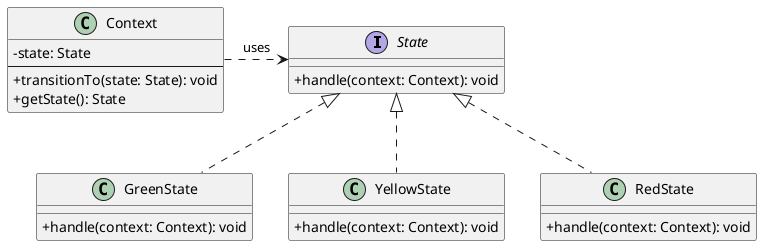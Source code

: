 @startuml State
    skinparam classAttributeIconSize 0

    ' Interface
    interface State {
        + handle(context: Context): void
    }

    ' Concrete States
    class GreenState {
        + handle(context: Context): void
    }

    class YellowState {
        + handle(context: Context): void
    }

    class RedState {
        + handle(context: Context): void
    }

    ' Context
    class Context {
        - state: State
        ---
        + transitionTo(state: State): void
        + getState(): State
    }

    ' Relationships
    State <|.. GreenState
    State <|.. YellowState
    State <|.. RedState
    Context .> State: uses
@enduml
